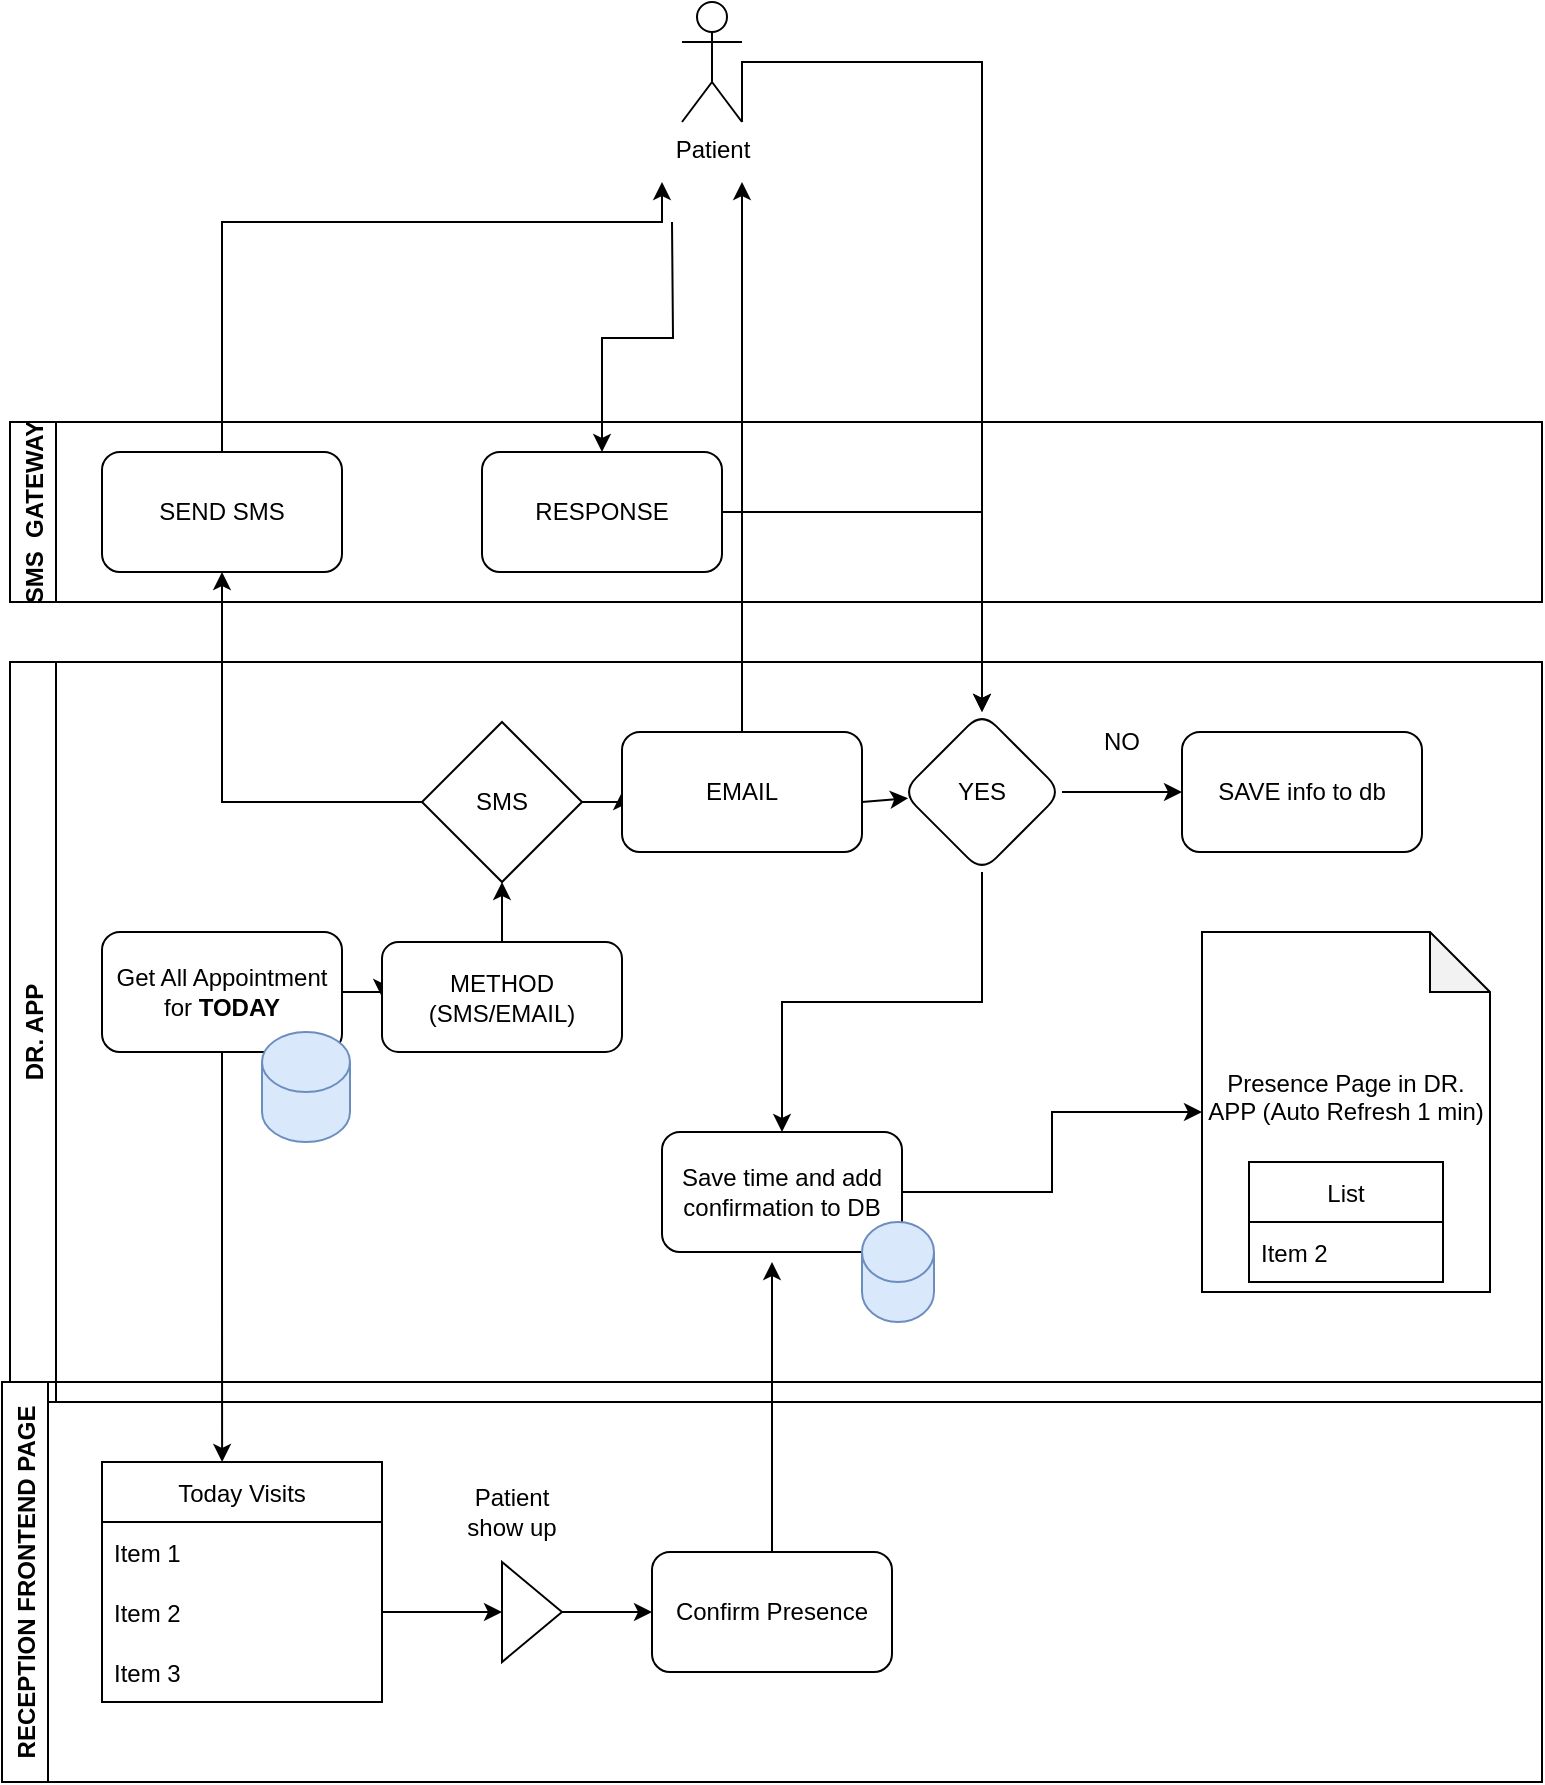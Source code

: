 <mxfile version="16.5.3" type="github">
  <diagram id="C5RBs43oDa-KdzZeNtuy" name="Page-1">
    <mxGraphModel dx="1422" dy="780" grid="1" gridSize="10" guides="1" tooltips="1" connect="1" arrows="1" fold="1" page="1" pageScale="1" pageWidth="827" pageHeight="1169" math="0" shadow="0">
      <root>
        <mxCell id="WIyWlLk6GJQsqaUBKTNV-0" />
        <mxCell id="WIyWlLk6GJQsqaUBKTNV-1" parent="WIyWlLk6GJQsqaUBKTNV-0" />
        <mxCell id="yppa7Eu8wya0edH24IMr-1" value="DR. APP" style="swimlane;horizontal=0;" vertex="1" parent="WIyWlLk6GJQsqaUBKTNV-1">
          <mxGeometry x="34" y="350" width="766" height="370" as="geometry" />
        </mxCell>
        <mxCell id="yppa7Eu8wya0edH24IMr-33" style="edgeStyle=orthogonalEdgeStyle;rounded=0;orthogonalLoop=1;jettySize=auto;html=1;exitX=1;exitY=0.5;exitDx=0;exitDy=0;entryX=0;entryY=0.5;entryDx=0;entryDy=0;" edge="1" parent="yppa7Eu8wya0edH24IMr-1" source="yppa7Eu8wya0edH24IMr-4" target="yppa7Eu8wya0edH24IMr-7">
          <mxGeometry relative="1" as="geometry" />
        </mxCell>
        <mxCell id="yppa7Eu8wya0edH24IMr-4" value="Get All Appointment for &lt;b&gt;TODAY&lt;/b&gt;" style="rounded=1;whiteSpace=wrap;html=1;" vertex="1" parent="yppa7Eu8wya0edH24IMr-1">
          <mxGeometry x="46" y="135" width="120" height="60" as="geometry" />
        </mxCell>
        <mxCell id="yppa7Eu8wya0edH24IMr-35" style="edgeStyle=orthogonalEdgeStyle;rounded=0;orthogonalLoop=1;jettySize=auto;html=1;entryX=0.5;entryY=1;entryDx=0;entryDy=0;" edge="1" parent="yppa7Eu8wya0edH24IMr-1" source="yppa7Eu8wya0edH24IMr-7" target="yppa7Eu8wya0edH24IMr-34">
          <mxGeometry relative="1" as="geometry" />
        </mxCell>
        <mxCell id="yppa7Eu8wya0edH24IMr-7" value="METHOD (SMS/EMAIL)" style="rounded=1;whiteSpace=wrap;html=1;" vertex="1" parent="yppa7Eu8wya0edH24IMr-1">
          <mxGeometry x="186" y="140" width="120" height="55" as="geometry" />
        </mxCell>
        <mxCell id="yppa7Eu8wya0edH24IMr-27" style="edgeStyle=orthogonalEdgeStyle;rounded=0;orthogonalLoop=1;jettySize=auto;html=1;entryX=0;entryY=0.5;entryDx=0;entryDy=0;entryPerimeter=0;" edge="1" parent="yppa7Eu8wya0edH24IMr-1" source="yppa7Eu8wya0edH24IMr-9" target="yppa7Eu8wya0edH24IMr-26">
          <mxGeometry relative="1" as="geometry" />
        </mxCell>
        <mxCell id="yppa7Eu8wya0edH24IMr-9" value="Save time and add confirmation to DB" style="rounded=1;whiteSpace=wrap;html=1;" vertex="1" parent="yppa7Eu8wya0edH24IMr-1">
          <mxGeometry x="326" y="235" width="120" height="60" as="geometry" />
        </mxCell>
        <mxCell id="yppa7Eu8wya0edH24IMr-26" value="&lt;div&gt;Presence Page in DR. APP (Auto Refresh 1 min)&lt;/div&gt;&lt;div&gt;&lt;br&gt;&lt;/div&gt;" style="shape=note;whiteSpace=wrap;html=1;backgroundOutline=1;darkOpacity=0.05;" vertex="1" parent="yppa7Eu8wya0edH24IMr-1">
          <mxGeometry x="596" y="135" width="144" height="180" as="geometry" />
        </mxCell>
        <mxCell id="yppa7Eu8wya0edH24IMr-28" value="List" style="swimlane;fontStyle=0;childLayout=stackLayout;horizontal=1;startSize=30;horizontalStack=0;resizeParent=1;resizeParentMax=0;resizeLast=0;collapsible=1;marginBottom=0;" vertex="1" parent="yppa7Eu8wya0edH24IMr-1">
          <mxGeometry x="619.5" y="250" width="97" height="60" as="geometry" />
        </mxCell>
        <mxCell id="yppa7Eu8wya0edH24IMr-30" value="Item 2" style="text;strokeColor=none;fillColor=none;align=left;verticalAlign=middle;spacingLeft=4;spacingRight=4;overflow=hidden;points=[[0,0.5],[1,0.5]];portConstraint=eastwest;rotatable=0;" vertex="1" parent="yppa7Eu8wya0edH24IMr-28">
          <mxGeometry y="30" width="97" height="30" as="geometry" />
        </mxCell>
        <mxCell id="yppa7Eu8wya0edH24IMr-48" value="" style="edgeStyle=orthogonalEdgeStyle;rounded=0;orthogonalLoop=1;jettySize=auto;html=1;" edge="1" parent="yppa7Eu8wya0edH24IMr-1" source="yppa7Eu8wya0edH24IMr-34" target="yppa7Eu8wya0edH24IMr-47">
          <mxGeometry relative="1" as="geometry" />
        </mxCell>
        <mxCell id="yppa7Eu8wya0edH24IMr-34" value="SMS" style="rhombus;whiteSpace=wrap;html=1;" vertex="1" parent="yppa7Eu8wya0edH24IMr-1">
          <mxGeometry x="206" y="30" width="80" height="80" as="geometry" />
        </mxCell>
        <mxCell id="yppa7Eu8wya0edH24IMr-42" style="edgeStyle=orthogonalEdgeStyle;rounded=0;orthogonalLoop=1;jettySize=auto;html=1;entryX=0.5;entryY=0;entryDx=0;entryDy=0;" edge="1" parent="yppa7Eu8wya0edH24IMr-1" source="yppa7Eu8wya0edH24IMr-40" target="yppa7Eu8wya0edH24IMr-9">
          <mxGeometry relative="1" as="geometry" />
        </mxCell>
        <mxCell id="yppa7Eu8wya0edH24IMr-52" style="edgeStyle=orthogonalEdgeStyle;rounded=0;orthogonalLoop=1;jettySize=auto;html=1;entryX=0;entryY=0.5;entryDx=0;entryDy=0;" edge="1" parent="yppa7Eu8wya0edH24IMr-1" source="yppa7Eu8wya0edH24IMr-40" target="yppa7Eu8wya0edH24IMr-51">
          <mxGeometry relative="1" as="geometry" />
        </mxCell>
        <mxCell id="yppa7Eu8wya0edH24IMr-40" value="YES" style="rhombus;whiteSpace=wrap;html=1;rounded=1;" vertex="1" parent="yppa7Eu8wya0edH24IMr-1">
          <mxGeometry x="446" y="25" width="80" height="80" as="geometry" />
        </mxCell>
        <mxCell id="yppa7Eu8wya0edH24IMr-45" value="" style="shape=cylinder3;whiteSpace=wrap;html=1;boundedLbl=1;backgroundOutline=1;size=15;fillColor=#dae8fc;strokeColor=#6c8ebf;" vertex="1" parent="yppa7Eu8wya0edH24IMr-1">
          <mxGeometry x="426" y="280" width="36" height="50" as="geometry" />
        </mxCell>
        <mxCell id="yppa7Eu8wya0edH24IMr-46" value="" style="shape=cylinder3;whiteSpace=wrap;html=1;boundedLbl=1;backgroundOutline=1;size=15;fillColor=#dae8fc;strokeColor=#6c8ebf;" vertex="1" parent="yppa7Eu8wya0edH24IMr-1">
          <mxGeometry x="126" y="185" width="44" height="55" as="geometry" />
        </mxCell>
        <mxCell id="yppa7Eu8wya0edH24IMr-47" value="EMAIL" style="rounded=1;whiteSpace=wrap;html=1;" vertex="1" parent="yppa7Eu8wya0edH24IMr-1">
          <mxGeometry x="306" y="35" width="120" height="60" as="geometry" />
        </mxCell>
        <mxCell id="yppa7Eu8wya0edH24IMr-49" value="" style="endArrow=classic;html=1;rounded=0;" edge="1" parent="yppa7Eu8wya0edH24IMr-1" target="yppa7Eu8wya0edH24IMr-40">
          <mxGeometry width="50" height="50" relative="1" as="geometry">
            <mxPoint x="426" y="70" as="sourcePoint" />
            <mxPoint x="476" y="20" as="targetPoint" />
          </mxGeometry>
        </mxCell>
        <mxCell id="yppa7Eu8wya0edH24IMr-51" value="SAVE info to db" style="rounded=1;whiteSpace=wrap;html=1;" vertex="1" parent="yppa7Eu8wya0edH24IMr-1">
          <mxGeometry x="586" y="35" width="120" height="60" as="geometry" />
        </mxCell>
        <mxCell id="yppa7Eu8wya0edH24IMr-53" value="NO" style="text;html=1;strokeColor=none;fillColor=none;align=center;verticalAlign=middle;whiteSpace=wrap;rounded=0;" vertex="1" parent="yppa7Eu8wya0edH24IMr-1">
          <mxGeometry x="526" y="25" width="60" height="30" as="geometry" />
        </mxCell>
        <mxCell id="yppa7Eu8wya0edH24IMr-39" style="edgeStyle=orthogonalEdgeStyle;rounded=0;orthogonalLoop=1;jettySize=auto;html=1;entryX=0.5;entryY=0;entryDx=0;entryDy=0;" edge="1" parent="WIyWlLk6GJQsqaUBKTNV-1" target="yppa7Eu8wya0edH24IMr-38">
          <mxGeometry relative="1" as="geometry">
            <mxPoint x="365" y="130" as="sourcePoint" />
          </mxGeometry>
        </mxCell>
        <mxCell id="yppa7Eu8wya0edH24IMr-55" style="edgeStyle=orthogonalEdgeStyle;rounded=0;orthogonalLoop=1;jettySize=auto;html=1;exitX=1;exitY=1;exitDx=0;exitDy=0;exitPerimeter=0;" edge="1" parent="WIyWlLk6GJQsqaUBKTNV-1" source="yppa7Eu8wya0edH24IMr-3" target="yppa7Eu8wya0edH24IMr-40">
          <mxGeometry relative="1" as="geometry">
            <Array as="points">
              <mxPoint x="400" y="50" />
              <mxPoint x="520" y="50" />
            </Array>
          </mxGeometry>
        </mxCell>
        <mxCell id="yppa7Eu8wya0edH24IMr-3" value="&lt;div&gt;Patient&lt;/div&gt;" style="shape=umlActor;verticalLabelPosition=bottom;verticalAlign=top;html=1;outlineConnect=0;" vertex="1" parent="WIyWlLk6GJQsqaUBKTNV-1">
          <mxGeometry x="370" y="20" width="30" height="60" as="geometry" />
        </mxCell>
        <mxCell id="yppa7Eu8wya0edH24IMr-5" value="SMS  GATEWAY" style="swimlane;horizontal=0;" vertex="1" parent="WIyWlLk6GJQsqaUBKTNV-1">
          <mxGeometry x="34" y="230" width="766" height="90" as="geometry" />
        </mxCell>
        <mxCell id="yppa7Eu8wya0edH24IMr-6" value="SEND SMS" style="rounded=1;whiteSpace=wrap;html=1;" vertex="1" parent="yppa7Eu8wya0edH24IMr-5">
          <mxGeometry x="46" y="15" width="120" height="60" as="geometry" />
        </mxCell>
        <mxCell id="yppa7Eu8wya0edH24IMr-38" value="RESPONSE" style="rounded=1;whiteSpace=wrap;html=1;" vertex="1" parent="yppa7Eu8wya0edH24IMr-5">
          <mxGeometry x="236" y="15" width="120" height="60" as="geometry" />
        </mxCell>
        <mxCell id="yppa7Eu8wya0edH24IMr-8" value="RECEPTION FRONTEND PAGE" style="swimlane;horizontal=0;" vertex="1" parent="WIyWlLk6GJQsqaUBKTNV-1">
          <mxGeometry x="30" y="710" width="770" height="200" as="geometry" />
        </mxCell>
        <mxCell id="yppa7Eu8wya0edH24IMr-10" value="Today Visits" style="swimlane;fontStyle=0;childLayout=stackLayout;horizontal=1;startSize=30;horizontalStack=0;resizeParent=1;resizeParentMax=0;resizeLast=0;collapsible=1;marginBottom=0;" vertex="1" parent="yppa7Eu8wya0edH24IMr-8">
          <mxGeometry x="50" y="40" width="140" height="120" as="geometry" />
        </mxCell>
        <mxCell id="yppa7Eu8wya0edH24IMr-11" value="Item 1" style="text;strokeColor=none;fillColor=none;align=left;verticalAlign=middle;spacingLeft=4;spacingRight=4;overflow=hidden;points=[[0,0.5],[1,0.5]];portConstraint=eastwest;rotatable=0;" vertex="1" parent="yppa7Eu8wya0edH24IMr-10">
          <mxGeometry y="30" width="140" height="30" as="geometry" />
        </mxCell>
        <mxCell id="yppa7Eu8wya0edH24IMr-12" value="Item 2" style="text;strokeColor=none;fillColor=none;align=left;verticalAlign=middle;spacingLeft=4;spacingRight=4;overflow=hidden;points=[[0,0.5],[1,0.5]];portConstraint=eastwest;rotatable=0;" vertex="1" parent="yppa7Eu8wya0edH24IMr-10">
          <mxGeometry y="60" width="140" height="30" as="geometry" />
        </mxCell>
        <mxCell id="yppa7Eu8wya0edH24IMr-13" value="Item 3" style="text;strokeColor=none;fillColor=none;align=left;verticalAlign=middle;spacingLeft=4;spacingRight=4;overflow=hidden;points=[[0,0.5],[1,0.5]];portConstraint=eastwest;rotatable=0;" vertex="1" parent="yppa7Eu8wya0edH24IMr-10">
          <mxGeometry y="90" width="140" height="30" as="geometry" />
        </mxCell>
        <mxCell id="yppa7Eu8wya0edH24IMr-20" style="edgeStyle=orthogonalEdgeStyle;rounded=0;orthogonalLoop=1;jettySize=auto;html=1;exitX=1;exitY=0.5;exitDx=0;exitDy=0;entryX=0;entryY=0.5;entryDx=0;entryDy=0;" edge="1" parent="yppa7Eu8wya0edH24IMr-8" source="yppa7Eu8wya0edH24IMr-15" target="yppa7Eu8wya0edH24IMr-19">
          <mxGeometry relative="1" as="geometry" />
        </mxCell>
        <mxCell id="yppa7Eu8wya0edH24IMr-15" value="" style="triangle;whiteSpace=wrap;html=1;" vertex="1" parent="yppa7Eu8wya0edH24IMr-8">
          <mxGeometry x="250" y="90" width="30" height="50" as="geometry" />
        </mxCell>
        <mxCell id="yppa7Eu8wya0edH24IMr-16" style="edgeStyle=orthogonalEdgeStyle;rounded=0;orthogonalLoop=1;jettySize=auto;html=1;exitX=1;exitY=0.5;exitDx=0;exitDy=0;entryX=0;entryY=0.5;entryDx=0;entryDy=0;" edge="1" parent="yppa7Eu8wya0edH24IMr-8" source="yppa7Eu8wya0edH24IMr-12" target="yppa7Eu8wya0edH24IMr-15">
          <mxGeometry relative="1" as="geometry" />
        </mxCell>
        <mxCell id="yppa7Eu8wya0edH24IMr-17" value="Patient show up" style="text;html=1;strokeColor=none;fillColor=none;align=center;verticalAlign=middle;whiteSpace=wrap;rounded=0;" vertex="1" parent="yppa7Eu8wya0edH24IMr-8">
          <mxGeometry x="220" y="50" width="70" height="30" as="geometry" />
        </mxCell>
        <mxCell id="yppa7Eu8wya0edH24IMr-19" value="Confirm Presence" style="rounded=1;whiteSpace=wrap;html=1;" vertex="1" parent="yppa7Eu8wya0edH24IMr-8">
          <mxGeometry x="325" y="85" width="120" height="60" as="geometry" />
        </mxCell>
        <mxCell id="yppa7Eu8wya0edH24IMr-14" style="edgeStyle=orthogonalEdgeStyle;rounded=0;orthogonalLoop=1;jettySize=auto;html=1;entryX=0.429;entryY=0;entryDx=0;entryDy=0;entryPerimeter=0;" edge="1" parent="WIyWlLk6GJQsqaUBKTNV-1" source="yppa7Eu8wya0edH24IMr-4" target="yppa7Eu8wya0edH24IMr-10">
          <mxGeometry relative="1" as="geometry" />
        </mxCell>
        <mxCell id="yppa7Eu8wya0edH24IMr-21" style="edgeStyle=orthogonalEdgeStyle;rounded=0;orthogonalLoop=1;jettySize=auto;html=1;" edge="1" parent="WIyWlLk6GJQsqaUBKTNV-1" source="yppa7Eu8wya0edH24IMr-19">
          <mxGeometry relative="1" as="geometry">
            <mxPoint x="415" y="650" as="targetPoint" />
          </mxGeometry>
        </mxCell>
        <mxCell id="yppa7Eu8wya0edH24IMr-36" style="edgeStyle=orthogonalEdgeStyle;rounded=0;orthogonalLoop=1;jettySize=auto;html=1;exitX=0;exitY=0.5;exitDx=0;exitDy=0;entryX=0.5;entryY=1;entryDx=0;entryDy=0;" edge="1" parent="WIyWlLk6GJQsqaUBKTNV-1" source="yppa7Eu8wya0edH24IMr-34" target="yppa7Eu8wya0edH24IMr-6">
          <mxGeometry relative="1" as="geometry" />
        </mxCell>
        <mxCell id="yppa7Eu8wya0edH24IMr-37" style="edgeStyle=orthogonalEdgeStyle;rounded=0;orthogonalLoop=1;jettySize=auto;html=1;" edge="1" parent="WIyWlLk6GJQsqaUBKTNV-1" source="yppa7Eu8wya0edH24IMr-6">
          <mxGeometry relative="1" as="geometry">
            <mxPoint x="360" y="110" as="targetPoint" />
            <Array as="points">
              <mxPoint x="140" y="130" />
              <mxPoint x="360" y="130" />
            </Array>
          </mxGeometry>
        </mxCell>
        <mxCell id="yppa7Eu8wya0edH24IMr-41" value="" style="edgeStyle=orthogonalEdgeStyle;rounded=0;orthogonalLoop=1;jettySize=auto;html=1;" edge="1" parent="WIyWlLk6GJQsqaUBKTNV-1" source="yppa7Eu8wya0edH24IMr-38" target="yppa7Eu8wya0edH24IMr-40">
          <mxGeometry relative="1" as="geometry" />
        </mxCell>
        <mxCell id="yppa7Eu8wya0edH24IMr-54" style="edgeStyle=orthogonalEdgeStyle;rounded=0;orthogonalLoop=1;jettySize=auto;html=1;" edge="1" parent="WIyWlLk6GJQsqaUBKTNV-1" source="yppa7Eu8wya0edH24IMr-47">
          <mxGeometry relative="1" as="geometry">
            <mxPoint x="400" y="110" as="targetPoint" />
          </mxGeometry>
        </mxCell>
      </root>
    </mxGraphModel>
  </diagram>
</mxfile>
